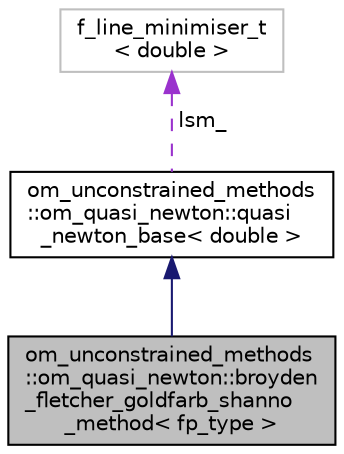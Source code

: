 digraph "om_unconstrained_methods::om_quasi_newton::broyden_fletcher_goldfarb_shanno_method&lt; fp_type &gt;"
{
 // LATEX_PDF_SIZE
  edge [fontname="Helvetica",fontsize="10",labelfontname="Helvetica",labelfontsize="10"];
  node [fontname="Helvetica",fontsize="10",shape=record];
  Node1 [label="om_unconstrained_methods\l::om_quasi_newton::broyden\l_fletcher_goldfarb_shanno\l_method\< fp_type \>",height=0.2,width=0.4,color="black", fillcolor="grey75", style="filled", fontcolor="black",tooltip="Broyden-Fletcher-Goldfarb-Shanno method object."];
  Node2 -> Node1 [dir="back",color="midnightblue",fontsize="10",style="solid",fontname="Helvetica"];
  Node2 [label="om_unconstrained_methods\l::om_quasi_newton::quasi\l_newton_base\< double \>",height=0.2,width=0.4,color="black", fillcolor="white", style="filled",URL="$classom__unconstrained__methods_1_1om__quasi__newton_1_1quasi__newton__base.html",tooltip=" "];
  Node3 -> Node2 [dir="back",color="darkorchid3",fontsize="10",style="dashed",label=" lsm_" ,fontname="Helvetica"];
  Node3 [label="f_line_minimiser_t\l\< double \>",height=0.2,width=0.4,color="grey75", fillcolor="white", style="filled",tooltip=" "];
}
